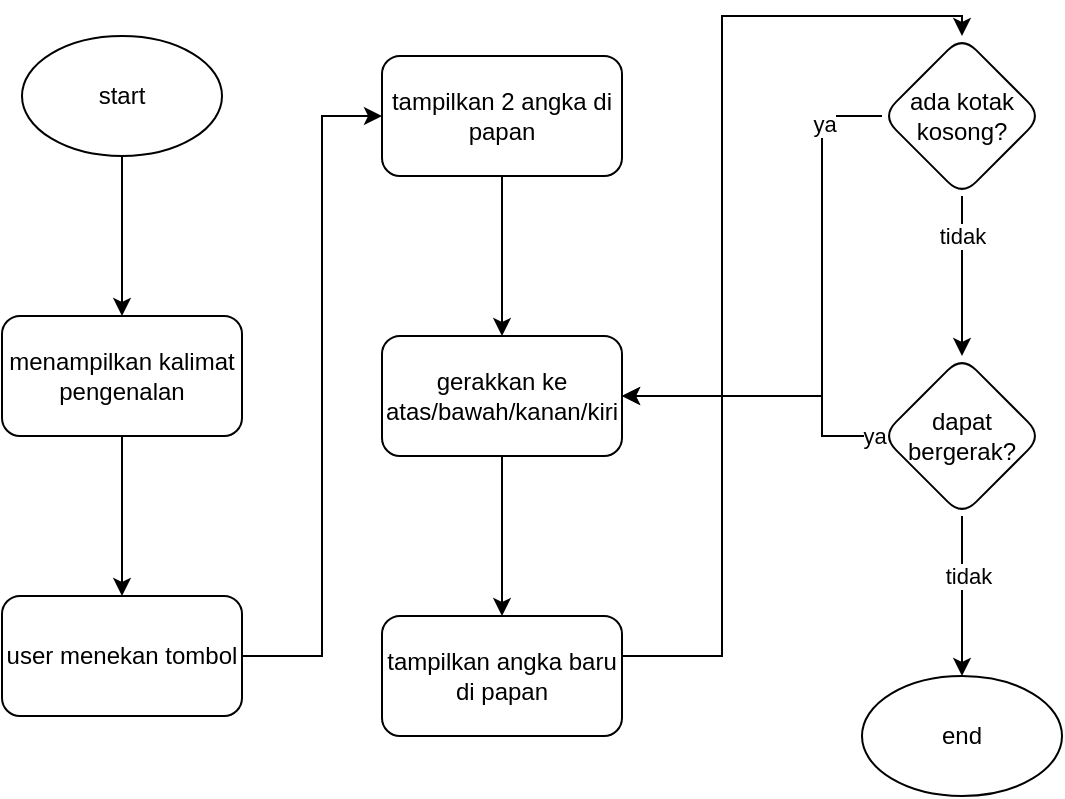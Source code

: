 <mxfile version="14.0.1" type="github" pages="4">
  <diagram id="T2UT2bo1Ak-v4aJfg-jY" name="program">
    <mxGraphModel dx="1038" dy="1725" grid="1" gridSize="10" guides="1" tooltips="1" connect="1" arrows="1" fold="1" page="1" pageScale="1" pageWidth="827" pageHeight="1169" math="0" shadow="0">
      <root>
        <mxCell id="Y4s4Qlk-AK0nIqDz4730-0" />
        <mxCell id="Y4s4Qlk-AK0nIqDz4730-1" parent="Y4s4Qlk-AK0nIqDz4730-0" />
        <mxCell id="zIXlKLe2HgzTRJqo0AAv-16" value="" style="edgeStyle=orthogonalEdgeStyle;rounded=0;orthogonalLoop=1;jettySize=auto;html=1;" parent="Y4s4Qlk-AK0nIqDz4730-1" source="Y4s4Qlk-AK0nIqDz4730-2" target="zIXlKLe2HgzTRJqo0AAv-15" edge="1">
          <mxGeometry relative="1" as="geometry" />
        </mxCell>
        <mxCell id="Y4s4Qlk-AK0nIqDz4730-2" value="tampilkan 2 angka di papan" style="rounded=1;whiteSpace=wrap;html=1;" parent="Y4s4Qlk-AK0nIqDz4730-1" vertex="1">
          <mxGeometry x="330" y="-300" width="120" height="60" as="geometry" />
        </mxCell>
        <mxCell id="C9TWbiOwn15Tb-WQ4l_E-3" value="" style="edgeStyle=orthogonalEdgeStyle;rounded=0;orthogonalLoop=1;jettySize=auto;html=1;" edge="1" parent="Y4s4Qlk-AK0nIqDz4730-1" source="zIXlKLe2HgzTRJqo0AAv-0" target="C9TWbiOwn15Tb-WQ4l_E-1">
          <mxGeometry relative="1" as="geometry" />
        </mxCell>
        <mxCell id="zIXlKLe2HgzTRJqo0AAv-0" value="start" style="strokeWidth=1;html=1;shape=mxgraph.flowchart.start_1;whiteSpace=wrap;" parent="Y4s4Qlk-AK0nIqDz4730-1" vertex="1">
          <mxGeometry x="150" y="-310" width="100" height="60" as="geometry" />
        </mxCell>
        <mxCell id="zIXlKLe2HgzTRJqo0AAv-19" value="" style="edgeStyle=orthogonalEdgeStyle;rounded=0;orthogonalLoop=1;jettySize=auto;html=1;" parent="Y4s4Qlk-AK0nIqDz4730-1" source="zIXlKLe2HgzTRJqo0AAv-15" target="zIXlKLe2HgzTRJqo0AAv-18" edge="1">
          <mxGeometry relative="1" as="geometry" />
        </mxCell>
        <mxCell id="zIXlKLe2HgzTRJqo0AAv-15" value="gerakkan ke atas/bawah/kanan/kiri" style="whiteSpace=wrap;html=1;rounded=1;" parent="Y4s4Qlk-AK0nIqDz4730-1" vertex="1">
          <mxGeometry x="330" y="-160" width="120" height="60" as="geometry" />
        </mxCell>
        <mxCell id="zIXlKLe2HgzTRJqo0AAv-21" value="" style="edgeStyle=orthogonalEdgeStyle;rounded=0;orthogonalLoop=1;jettySize=auto;html=1;" parent="Y4s4Qlk-AK0nIqDz4730-1" source="zIXlKLe2HgzTRJqo0AAv-18" target="zIXlKLe2HgzTRJqo0AAv-20" edge="1">
          <mxGeometry relative="1" as="geometry">
            <Array as="points">
              <mxPoint x="500" />
              <mxPoint x="500" y="-320" />
              <mxPoint x="620" y="-320" />
            </Array>
          </mxGeometry>
        </mxCell>
        <mxCell id="zIXlKLe2HgzTRJqo0AAv-18" value="tampilkan angka baru di papan" style="whiteSpace=wrap;html=1;rounded=1;" parent="Y4s4Qlk-AK0nIqDz4730-1" vertex="1">
          <mxGeometry x="330" y="-20" width="120" height="60" as="geometry" />
        </mxCell>
        <mxCell id="zIXlKLe2HgzTRJqo0AAv-23" value="" style="edgeStyle=orthogonalEdgeStyle;rounded=0;orthogonalLoop=1;jettySize=auto;html=1;" parent="Y4s4Qlk-AK0nIqDz4730-1" source="zIXlKLe2HgzTRJqo0AAv-20" target="zIXlKLe2HgzTRJqo0AAv-22" edge="1">
          <mxGeometry relative="1" as="geometry" />
        </mxCell>
        <mxCell id="zIXlKLe2HgzTRJqo0AAv-30" value="tidak" style="edgeLabel;html=1;align=center;verticalAlign=middle;resizable=0;points=[];" parent="zIXlKLe2HgzTRJqo0AAv-23" vertex="1" connectable="0">
          <mxGeometry x="-0.77" y="1" relative="1" as="geometry">
            <mxPoint x="-1" y="11" as="offset" />
          </mxGeometry>
        </mxCell>
        <mxCell id="zIXlKLe2HgzTRJqo0AAv-27" style="edgeStyle=orthogonalEdgeStyle;rounded=0;orthogonalLoop=1;jettySize=auto;html=1;exitX=0;exitY=0.5;exitDx=0;exitDy=0;entryX=1;entryY=0.5;entryDx=0;entryDy=0;" parent="Y4s4Qlk-AK0nIqDz4730-1" source="zIXlKLe2HgzTRJqo0AAv-20" target="zIXlKLe2HgzTRJqo0AAv-15" edge="1">
          <mxGeometry relative="1" as="geometry">
            <Array as="points">
              <mxPoint x="550" y="-270" />
              <mxPoint x="550" y="-130" />
            </Array>
          </mxGeometry>
        </mxCell>
        <mxCell id="zIXlKLe2HgzTRJqo0AAv-29" value="ya" style="edgeLabel;html=1;align=center;verticalAlign=middle;resizable=0;points=[];" parent="zIXlKLe2HgzTRJqo0AAv-27" vertex="1" connectable="0">
          <mxGeometry x="-0.781" y="4" relative="1" as="geometry">
            <mxPoint as="offset" />
          </mxGeometry>
        </mxCell>
        <mxCell id="zIXlKLe2HgzTRJqo0AAv-20" value="ada kotak kosong?" style="rhombus;whiteSpace=wrap;html=1;rounded=1;" parent="Y4s4Qlk-AK0nIqDz4730-1" vertex="1">
          <mxGeometry x="580" y="-310" width="80" height="80" as="geometry" />
        </mxCell>
        <mxCell id="zIXlKLe2HgzTRJqo0AAv-26" value="" style="edgeStyle=orthogonalEdgeStyle;rounded=0;orthogonalLoop=1;jettySize=auto;html=1;" parent="Y4s4Qlk-AK0nIqDz4730-1" source="zIXlKLe2HgzTRJqo0AAv-22" target="zIXlKLe2HgzTRJqo0AAv-25" edge="1">
          <mxGeometry relative="1" as="geometry">
            <Array as="points">
              <mxPoint x="620" y="-10" />
              <mxPoint x="620" y="-10" />
            </Array>
          </mxGeometry>
        </mxCell>
        <mxCell id="zIXlKLe2HgzTRJqo0AAv-31" value="tidak" style="edgeLabel;html=1;align=center;verticalAlign=middle;resizable=0;points=[];" parent="zIXlKLe2HgzTRJqo0AAv-26" vertex="1" connectable="0">
          <mxGeometry x="-0.245" y="3" relative="1" as="geometry">
            <mxPoint as="offset" />
          </mxGeometry>
        </mxCell>
        <mxCell id="zIXlKLe2HgzTRJqo0AAv-28" style="edgeStyle=orthogonalEdgeStyle;rounded=0;orthogonalLoop=1;jettySize=auto;html=1;exitX=0;exitY=0.5;exitDx=0;exitDy=0;entryX=1;entryY=0.5;entryDx=0;entryDy=0;" parent="Y4s4Qlk-AK0nIqDz4730-1" source="zIXlKLe2HgzTRJqo0AAv-22" target="zIXlKLe2HgzTRJqo0AAv-15" edge="1">
          <mxGeometry relative="1" as="geometry">
            <Array as="points">
              <mxPoint x="550" y="-110" />
              <mxPoint x="550" y="-130" />
            </Array>
          </mxGeometry>
        </mxCell>
        <mxCell id="zIXlKLe2HgzTRJqo0AAv-32" value="ya" style="edgeLabel;html=1;align=center;verticalAlign=middle;resizable=0;points=[];" parent="zIXlKLe2HgzTRJqo0AAv-28" vertex="1" connectable="0">
          <mxGeometry x="-0.939" relative="1" as="geometry">
            <mxPoint as="offset" />
          </mxGeometry>
        </mxCell>
        <mxCell id="zIXlKLe2HgzTRJqo0AAv-22" value="dapat bergerak?" style="rhombus;whiteSpace=wrap;html=1;rounded=1;" parent="Y4s4Qlk-AK0nIqDz4730-1" vertex="1">
          <mxGeometry x="580" y="-150" width="80" height="80" as="geometry" />
        </mxCell>
        <mxCell id="zIXlKLe2HgzTRJqo0AAv-25" value="end" style="strokeWidth=1;html=1;shape=mxgraph.flowchart.start_1;whiteSpace=wrap;" parent="Y4s4Qlk-AK0nIqDz4730-1" vertex="1">
          <mxGeometry x="570" y="10" width="100" height="60" as="geometry" />
        </mxCell>
        <mxCell id="C9TWbiOwn15Tb-WQ4l_E-0" value="" style="edgeStyle=orthogonalEdgeStyle;rounded=0;orthogonalLoop=1;jettySize=auto;html=1;" edge="1" parent="Y4s4Qlk-AK0nIqDz4730-1" source="C9TWbiOwn15Tb-WQ4l_E-1" target="C9TWbiOwn15Tb-WQ4l_E-2">
          <mxGeometry relative="1" as="geometry" />
        </mxCell>
        <mxCell id="C9TWbiOwn15Tb-WQ4l_E-1" value="menampilkan kalimat pengenalan" style="whiteSpace=wrap;html=1;strokeWidth=1;rounded=1;glass=0;" vertex="1" parent="Y4s4Qlk-AK0nIqDz4730-1">
          <mxGeometry x="140" y="-170" width="120" height="60" as="geometry" />
        </mxCell>
        <mxCell id="C9TWbiOwn15Tb-WQ4l_E-4" value="" style="edgeStyle=orthogonalEdgeStyle;rounded=0;orthogonalLoop=1;jettySize=auto;html=1;exitX=1;exitY=0.5;exitDx=0;exitDy=0;entryX=0;entryY=0.5;entryDx=0;entryDy=0;" edge="1" parent="Y4s4Qlk-AK0nIqDz4730-1" source="C9TWbiOwn15Tb-WQ4l_E-2" target="Y4s4Qlk-AK0nIqDz4730-2">
          <mxGeometry relative="1" as="geometry">
            <mxPoint x="260" y="-100" as="sourcePoint" />
            <Array as="points">
              <mxPoint x="300" />
              <mxPoint x="300" y="-270" />
            </Array>
          </mxGeometry>
        </mxCell>
        <mxCell id="C9TWbiOwn15Tb-WQ4l_E-2" value="user menekan tombol" style="whiteSpace=wrap;html=1;strokeWidth=1;rounded=1;" vertex="1" parent="Y4s4Qlk-AK0nIqDz4730-1">
          <mxGeometry x="140" y="-30" width="120" height="60" as="geometry" />
        </mxCell>
      </root>
    </mxGraphModel>
  </diagram>
  <diagram id="WUv8m9_v2FEr9Gl5PyzX" name="hipo">
    <mxGraphModel dx="509" dy="489" grid="1" gridSize="10" guides="1" tooltips="1" connect="1" arrows="1" fold="1" page="1" pageScale="1" pageWidth="827" pageHeight="1169" math="0" shadow="0">
      <root>
        <mxCell id="J490jO19RQLcvETdYB3l-0" />
        <mxCell id="J490jO19RQLcvETdYB3l-1" parent="J490jO19RQLcvETdYB3l-0" />
        <mxCell id="J490jO19RQLcvETdYB3l-4" value="" style="edgeStyle=orthogonalEdgeStyle;rounded=0;orthogonalLoop=1;jettySize=auto;html=1;" edge="1" parent="J490jO19RQLcvETdYB3l-1" source="J490jO19RQLcvETdYB3l-2" target="J490jO19RQLcvETdYB3l-3">
          <mxGeometry relative="1" as="geometry">
            <Array as="points">
              <mxPoint x="414" y="130" />
              <mxPoint x="90" y="130" />
            </Array>
          </mxGeometry>
        </mxCell>
        <mxCell id="2frOQ8A8OxgFI9AzfBDg-1" value="" style="edgeStyle=orthogonalEdgeStyle;rounded=0;orthogonalLoop=1;jettySize=auto;html=1;" edge="1" parent="J490jO19RQLcvETdYB3l-1" source="J490jO19RQLcvETdYB3l-2" target="2frOQ8A8OxgFI9AzfBDg-0">
          <mxGeometry relative="1" as="geometry" />
        </mxCell>
        <mxCell id="mZYsYZGWJdY1S_dB_Dcn-1" value="" style="edgeStyle=orthogonalEdgeStyle;rounded=0;orthogonalLoop=1;jettySize=auto;html=1;" edge="1" parent="J490jO19RQLcvETdYB3l-1" source="J490jO19RQLcvETdYB3l-2" target="mZYsYZGWJdY1S_dB_Dcn-0">
          <mxGeometry relative="1" as="geometry">
            <Array as="points">
              <mxPoint x="414" y="130" />
              <mxPoint x="700" y="130" />
            </Array>
          </mxGeometry>
        </mxCell>
        <mxCell id="J490jO19RQLcvETdYB3l-2" value="sistem game 2048" style="rounded=0;whiteSpace=wrap;html=1;" vertex="1" parent="J490jO19RQLcvETdYB3l-1">
          <mxGeometry x="354" y="40" width="120" height="60" as="geometry" />
        </mxCell>
        <mxCell id="cxbXZ9GZxJAZjIofKFGW-1" value="" style="edgeStyle=orthogonalEdgeStyle;rounded=0;orthogonalLoop=1;jettySize=auto;html=1;" edge="1" parent="J490jO19RQLcvETdYB3l-1" source="J490jO19RQLcvETdYB3l-3" target="cxbXZ9GZxJAZjIofKFGW-0">
          <mxGeometry relative="1" as="geometry" />
        </mxCell>
        <mxCell id="J490jO19RQLcvETdYB3l-3" value="entry perintah" style="rounded=0;whiteSpace=wrap;html=1;" vertex="1" parent="J490jO19RQLcvETdYB3l-1">
          <mxGeometry x="30" y="180" width="120" height="60" as="geometry" />
        </mxCell>
        <mxCell id="cxbXZ9GZxJAZjIofKFGW-7" value="" style="edgeStyle=orthogonalEdgeStyle;rounded=0;orthogonalLoop=1;jettySize=auto;html=1;" edge="1" parent="J490jO19RQLcvETdYB3l-1" source="2frOQ8A8OxgFI9AzfBDg-0" target="cxbXZ9GZxJAZjIofKFGW-6">
          <mxGeometry relative="1" as="geometry" />
        </mxCell>
        <mxCell id="2frOQ8A8OxgFI9AzfBDg-0" value="operasi game" style="rounded=0;whiteSpace=wrap;html=1;" vertex="1" parent="J490jO19RQLcvETdYB3l-1">
          <mxGeometry x="354" y="180" width="120" height="60" as="geometry" />
        </mxCell>
        <mxCell id="cxbXZ9GZxJAZjIofKFGW-16" value="" style="edgeStyle=orthogonalEdgeStyle;rounded=0;orthogonalLoop=1;jettySize=auto;html=1;" edge="1" parent="J490jO19RQLcvETdYB3l-1" source="mZYsYZGWJdY1S_dB_Dcn-0" target="cxbXZ9GZxJAZjIofKFGW-15">
          <mxGeometry relative="1" as="geometry" />
        </mxCell>
        <mxCell id="mZYsYZGWJdY1S_dB_Dcn-0" value="skor" style="rounded=0;whiteSpace=wrap;html=1;" vertex="1" parent="J490jO19RQLcvETdYB3l-1">
          <mxGeometry x="640" y="180" width="120" height="60" as="geometry" />
        </mxCell>
        <mxCell id="cxbXZ9GZxJAZjIofKFGW-4" value="" style="edgeStyle=orthogonalEdgeStyle;rounded=0;orthogonalLoop=1;jettySize=auto;html=1;" edge="1" parent="J490jO19RQLcvETdYB3l-1" source="cxbXZ9GZxJAZjIofKFGW-0" target="cxbXZ9GZxJAZjIofKFGW-3">
          <mxGeometry relative="1" as="geometry" />
        </mxCell>
        <mxCell id="cxbXZ9GZxJAZjIofKFGW-0" value="user" style="rounded=0;whiteSpace=wrap;html=1;" vertex="1" parent="J490jO19RQLcvETdYB3l-1">
          <mxGeometry x="30" y="320" width="120" height="60" as="geometry" />
        </mxCell>
        <mxCell id="cxbXZ9GZxJAZjIofKFGW-3" value="input perintah menekan tombol" style="rounded=0;whiteSpace=wrap;html=1;" vertex="1" parent="J490jO19RQLcvETdYB3l-1">
          <mxGeometry x="30" y="460" width="120" height="60" as="geometry" />
        </mxCell>
        <mxCell id="cxbXZ9GZxJAZjIofKFGW-5" value="menjalankan aplikasi" style="rounded=0;whiteSpace=wrap;html=1;" vertex="1" parent="J490jO19RQLcvETdYB3l-1">
          <mxGeometry x="30" y="520" width="120" height="60" as="geometry" />
        </mxCell>
        <mxCell id="cxbXZ9GZxJAZjIofKFGW-9" value="" style="edgeStyle=orthogonalEdgeStyle;rounded=0;orthogonalLoop=1;jettySize=auto;html=1;" edge="1" parent="J490jO19RQLcvETdYB3l-1" source="cxbXZ9GZxJAZjIofKFGW-6" target="cxbXZ9GZxJAZjIofKFGW-8">
          <mxGeometry relative="1" as="geometry" />
        </mxCell>
        <mxCell id="cxbXZ9GZxJAZjIofKFGW-6" value="menekan tombol sesuai perintah" style="rounded=0;whiteSpace=wrap;html=1;" vertex="1" parent="J490jO19RQLcvETdYB3l-1">
          <mxGeometry x="354" y="320" width="120" height="60" as="geometry" />
        </mxCell>
        <mxCell id="cxbXZ9GZxJAZjIofKFGW-8" value="tombol panah kanan" style="rounded=0;whiteSpace=wrap;html=1;" vertex="1" parent="J490jO19RQLcvETdYB3l-1">
          <mxGeometry x="354" y="460" width="120" height="60" as="geometry" />
        </mxCell>
        <mxCell id="cxbXZ9GZxJAZjIofKFGW-10" value="tombol panah kiri" style="rounded=0;whiteSpace=wrap;html=1;" vertex="1" parent="J490jO19RQLcvETdYB3l-1">
          <mxGeometry x="354" y="520" width="120" height="60" as="geometry" />
        </mxCell>
        <mxCell id="cxbXZ9GZxJAZjIofKFGW-11" value="tombol panah atas" style="rounded=0;whiteSpace=wrap;html=1;" vertex="1" parent="J490jO19RQLcvETdYB3l-1">
          <mxGeometry x="354" y="580" width="120" height="60" as="geometry" />
        </mxCell>
        <mxCell id="cxbXZ9GZxJAZjIofKFGW-12" value="tombol panah bawah" style="rounded=0;whiteSpace=wrap;html=1;" vertex="1" parent="J490jO19RQLcvETdYB3l-1">
          <mxGeometry x="354" y="640" width="120" height="60" as="geometry" />
        </mxCell>
        <mxCell id="cxbXZ9GZxJAZjIofKFGW-14" value="tombol lain" style="rounded=0;whiteSpace=wrap;html=1;" vertex="1" parent="J490jO19RQLcvETdYB3l-1">
          <mxGeometry x="354" y="700" width="120" height="60" as="geometry" />
        </mxCell>
        <mxCell id="cxbXZ9GZxJAZjIofKFGW-18" value="" style="edgeStyle=orthogonalEdgeStyle;rounded=0;orthogonalLoop=1;jettySize=auto;html=1;" edge="1" parent="J490jO19RQLcvETdYB3l-1" source="cxbXZ9GZxJAZjIofKFGW-15" target="cxbXZ9GZxJAZjIofKFGW-17">
          <mxGeometry relative="1" as="geometry" />
        </mxCell>
        <mxCell id="cxbXZ9GZxJAZjIofKFGW-15" value="hasil akhir game" style="rounded=0;whiteSpace=wrap;html=1;" vertex="1" parent="J490jO19RQLcvETdYB3l-1">
          <mxGeometry x="640" y="320" width="120" height="60" as="geometry" />
        </mxCell>
        <mxCell id="cxbXZ9GZxJAZjIofKFGW-17" value="game over" style="rounded=0;whiteSpace=wrap;html=1;" vertex="1" parent="J490jO19RQLcvETdYB3l-1">
          <mxGeometry x="640" y="460" width="120" height="60" as="geometry" />
        </mxCell>
        <mxCell id="cxbXZ9GZxJAZjIofKFGW-19" value="berhasil 2048" style="rounded=0;whiteSpace=wrap;html=1;" vertex="1" parent="J490jO19RQLcvETdYB3l-1">
          <mxGeometry x="640" y="520" width="120" height="60" as="geometry" />
        </mxCell>
        <mxCell id="cxbXZ9GZxJAZjIofKFGW-20" value="skor akhir" style="rounded=0;whiteSpace=wrap;html=1;" vertex="1" parent="J490jO19RQLcvETdYB3l-1">
          <mxGeometry x="640" y="580" width="120" height="60" as="geometry" />
        </mxCell>
      </root>
    </mxGraphModel>
  </diagram>
  <diagram id="1dv3gUnPzZitTW4oHXJU" name="sistem">
    <mxGraphModel dx="509" dy="489" grid="1" gridSize="10" guides="1" tooltips="1" connect="1" arrows="1" fold="1" page="1" pageScale="1" pageWidth="827" pageHeight="1169" math="0" shadow="0">
      <root>
        <mxCell id="_xPvOF3T2u11-w171iyG-0" />
        <mxCell id="_xPvOF3T2u11-w171iyG-1" parent="_xPvOF3T2u11-w171iyG-0" />
        <mxCell id="_xPvOF3T2u11-w171iyG-6" value="" style="edgeStyle=orthogonalEdgeStyle;rounded=0;orthogonalLoop=1;jettySize=auto;html=1;" edge="1" parent="_xPvOF3T2u11-w171iyG-1" source="_xPvOF3T2u11-w171iyG-2" target="_xPvOF3T2u11-w171iyG-4">
          <mxGeometry relative="1" as="geometry" />
        </mxCell>
        <mxCell id="_xPvOF3T2u11-w171iyG-2" value="start" style="strokeWidth=2;html=1;shape=mxgraph.flowchart.start_1;whiteSpace=wrap;" vertex="1" parent="_xPvOF3T2u11-w171iyG-1">
          <mxGeometry x="160" y="80" width="100" height="60" as="geometry" />
        </mxCell>
        <mxCell id="_xPvOF3T2u11-w171iyG-3" value="end" style="strokeWidth=2;html=1;shape=mxgraph.flowchart.start_1;whiteSpace=wrap;" vertex="1" parent="_xPvOF3T2u11-w171iyG-1">
          <mxGeometry x="160" y="600" width="100" height="60" as="geometry" />
        </mxCell>
        <mxCell id="_xPvOF3T2u11-w171iyG-7" value="" style="edgeStyle=orthogonalEdgeStyle;rounded=0;orthogonalLoop=1;jettySize=auto;html=1;" edge="1" parent="_xPvOF3T2u11-w171iyG-1" source="_xPvOF3T2u11-w171iyG-4" target="_xPvOF3T2u11-w171iyG-5">
          <mxGeometry relative="1" as="geometry" />
        </mxCell>
        <mxCell id="_xPvOF3T2u11-w171iyG-4" value="entry perintah" style="rounded=1;whiteSpace=wrap;html=1;" vertex="1" parent="_xPvOF3T2u11-w171iyG-1">
          <mxGeometry x="150" y="190" width="120" height="60" as="geometry" />
        </mxCell>
        <mxCell id="_xPvOF3T2u11-w171iyG-9" value="" style="edgeStyle=orthogonalEdgeStyle;rounded=0;orthogonalLoop=1;jettySize=auto;html=1;" edge="1" parent="_xPvOF3T2u11-w171iyG-1" source="_xPvOF3T2u11-w171iyG-5" target="_xPvOF3T2u11-w171iyG-8">
          <mxGeometry relative="1" as="geometry" />
        </mxCell>
        <mxCell id="_xPvOF3T2u11-w171iyG-5" value="operasi game" style="rounded=1;whiteSpace=wrap;html=1;" vertex="1" parent="_xPvOF3T2u11-w171iyG-1">
          <mxGeometry x="150" y="310" width="120" height="60" as="geometry" />
        </mxCell>
        <mxCell id="_xPvOF3T2u11-w171iyG-10" value="" style="edgeStyle=orthogonalEdgeStyle;rounded=0;orthogonalLoop=1;jettySize=auto;html=1;" edge="1" parent="_xPvOF3T2u11-w171iyG-1" source="_xPvOF3T2u11-w171iyG-8" target="_xPvOF3T2u11-w171iyG-3">
          <mxGeometry relative="1" as="geometry" />
        </mxCell>
        <mxCell id="_xPvOF3T2u11-w171iyG-8" value="hasil" style="rounded=1;whiteSpace=wrap;html=1;" vertex="1" parent="_xPvOF3T2u11-w171iyG-1">
          <mxGeometry x="150" y="450" width="120" height="60" as="geometry" />
        </mxCell>
      </root>
    </mxGraphModel>
  </diagram>
  <diagram id="RzwTDPZLGpbJmE8QnrEw" name="algoritma">
    <mxGraphModel dx="1278" dy="556" grid="1" gridSize="10" guides="1" tooltips="1" connect="1" arrows="1" fold="1" page="1" pageScale="1" pageWidth="827" pageHeight="1169" math="0" shadow="0">
      <root>
        <mxCell id="oW-Bp0QUXCfukwJRmE93-0" />
        <mxCell id="oW-Bp0QUXCfukwJRmE93-1" parent="oW-Bp0QUXCfukwJRmE93-0" />
        <mxCell id="tWZpeiIal1YYm1D10Vb1-2" value="" style="edgeStyle=orthogonalEdgeStyle;rounded=0;orthogonalLoop=1;jettySize=auto;html=1;" edge="1" parent="oW-Bp0QUXCfukwJRmE93-1" source="tWZpeiIal1YYm1D10Vb1-0" target="tWZpeiIal1YYm1D10Vb1-1">
          <mxGeometry relative="1" as="geometry" />
        </mxCell>
        <mxCell id="tWZpeiIal1YYm1D10Vb1-0" value="start" style="strokeWidth=2;html=1;shape=mxgraph.flowchart.start_1;whiteSpace=wrap;" vertex="1" parent="oW-Bp0QUXCfukwJRmE93-1">
          <mxGeometry x="110" y="30" width="100" height="60" as="geometry" />
        </mxCell>
        <mxCell id="tWZpeiIal1YYm1D10Vb1-4" value="" style="edgeStyle=orthogonalEdgeStyle;rounded=0;orthogonalLoop=1;jettySize=auto;html=1;" edge="1" parent="oW-Bp0QUXCfukwJRmE93-1" source="tWZpeiIal1YYm1D10Vb1-1" target="tWZpeiIal1YYm1D10Vb1-3">
          <mxGeometry relative="1" as="geometry" />
        </mxCell>
        <mxCell id="tWZpeiIal1YYm1D10Vb1-1" value="menampilkan kalimat pengenalan" style="whiteSpace=wrap;html=1;strokeWidth=2;" vertex="1" parent="oW-Bp0QUXCfukwJRmE93-1">
          <mxGeometry x="100" y="170" width="120" height="60" as="geometry" />
        </mxCell>
        <mxCell id="tWZpeiIal1YYm1D10Vb1-6" value="" style="edgeStyle=orthogonalEdgeStyle;rounded=0;orthogonalLoop=1;jettySize=auto;html=1;" edge="1" parent="oW-Bp0QUXCfukwJRmE93-1" source="tWZpeiIal1YYm1D10Vb1-3" target="tWZpeiIal1YYm1D10Vb1-5">
          <mxGeometry relative="1" as="geometry" />
        </mxCell>
        <mxCell id="tWZpeiIal1YYm1D10Vb1-3" value="user menekan tombol" style="whiteSpace=wrap;html=1;strokeWidth=2;" vertex="1" parent="oW-Bp0QUXCfukwJRmE93-1">
          <mxGeometry x="100" y="310" width="120" height="60" as="geometry" />
        </mxCell>
        <mxCell id="tWZpeiIal1YYm1D10Vb1-5" value="user masuk ke program berikutnya" style="whiteSpace=wrap;html=1;strokeWidth=2;" vertex="1" parent="oW-Bp0QUXCfukwJRmE93-1">
          <mxGeometry x="100" y="450" width="120" height="60" as="geometry" />
        </mxCell>
      </root>
    </mxGraphModel>
  </diagram>
</mxfile>
